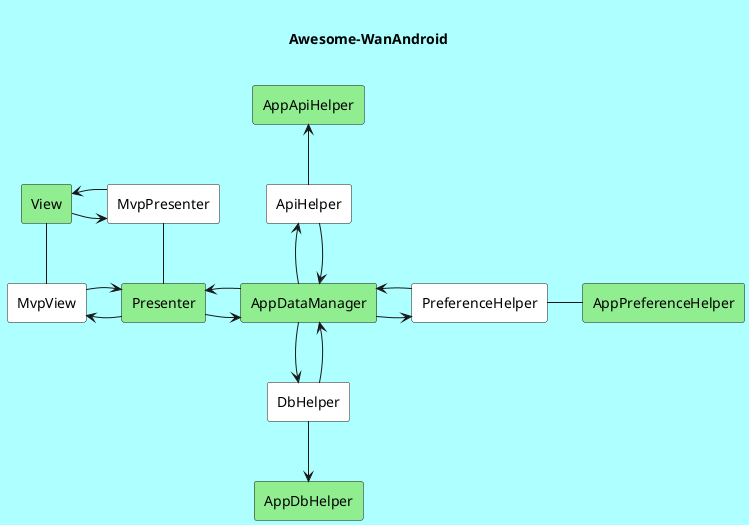 @startuml

title \n Awesome-WanAndroid \n

skinparam backgroundColor #AEFFFF
skinparam activityBackgroundColor peru
skinparam activityBarColor #green
skinparam activityBorderColor #ef5345
skinparam activityFontName Impact

rectangle View #lightGreen
rectangle MvpView #white
rectangle MvpPresenter #white
rectangle Presenter #lightGreen
rectangle AppDataManager #lightGreen
rectangle ApiHelper #white
rectangle AppApiHelper #lightGreen
rectangle PreferenceHelper #white
rectangle AppPreferenceHelper #lightGreen
rectangle DbHelper #white
rectangle AppDbHelper #lightGreen

View -- MvpView
View -r-> MvpPresenter
MvpPresenter -l-> View
MvpPresenter -- Presenter
Presenter -l-> MvpView
MvpView -r-> Presenter
Presenter -r-> AppDataManager
AppDataManager -l-> Presenter
AppDataManager -r-> PreferenceHelper
PreferenceHelper -l-> AppDataManager
PreferenceHelper -r- AppPreferenceHelper
AppDataManager -u-> ApiHelper
ApiHelper -d-> AppDataManager
ApiHelper -u-> AppApiHelper
AppDataManager -d-> DbHelper
DbHelper -u-> AppDataManager
DbHelper -d-> AppDbHelper







@enduml